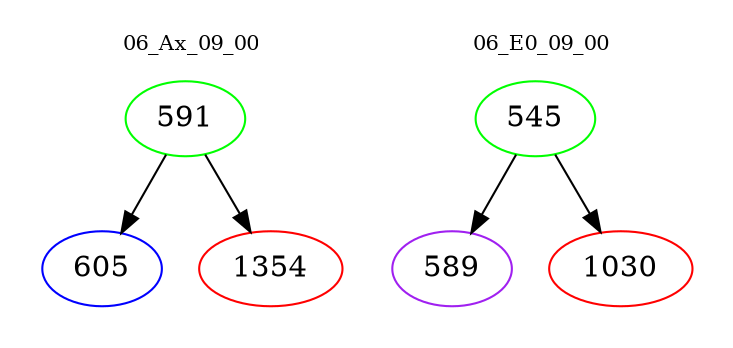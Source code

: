 digraph{
subgraph cluster_0 {
color = white
label = "06_Ax_09_00";
fontsize=10;
T0_591 [label="591", color="green"]
T0_591 -> T0_605 [color="black"]
T0_605 [label="605", color="blue"]
T0_591 -> T0_1354 [color="black"]
T0_1354 [label="1354", color="red"]
}
subgraph cluster_1 {
color = white
label = "06_E0_09_00";
fontsize=10;
T1_545 [label="545", color="green"]
T1_545 -> T1_589 [color="black"]
T1_589 [label="589", color="purple"]
T1_545 -> T1_1030 [color="black"]
T1_1030 [label="1030", color="red"]
}
}
